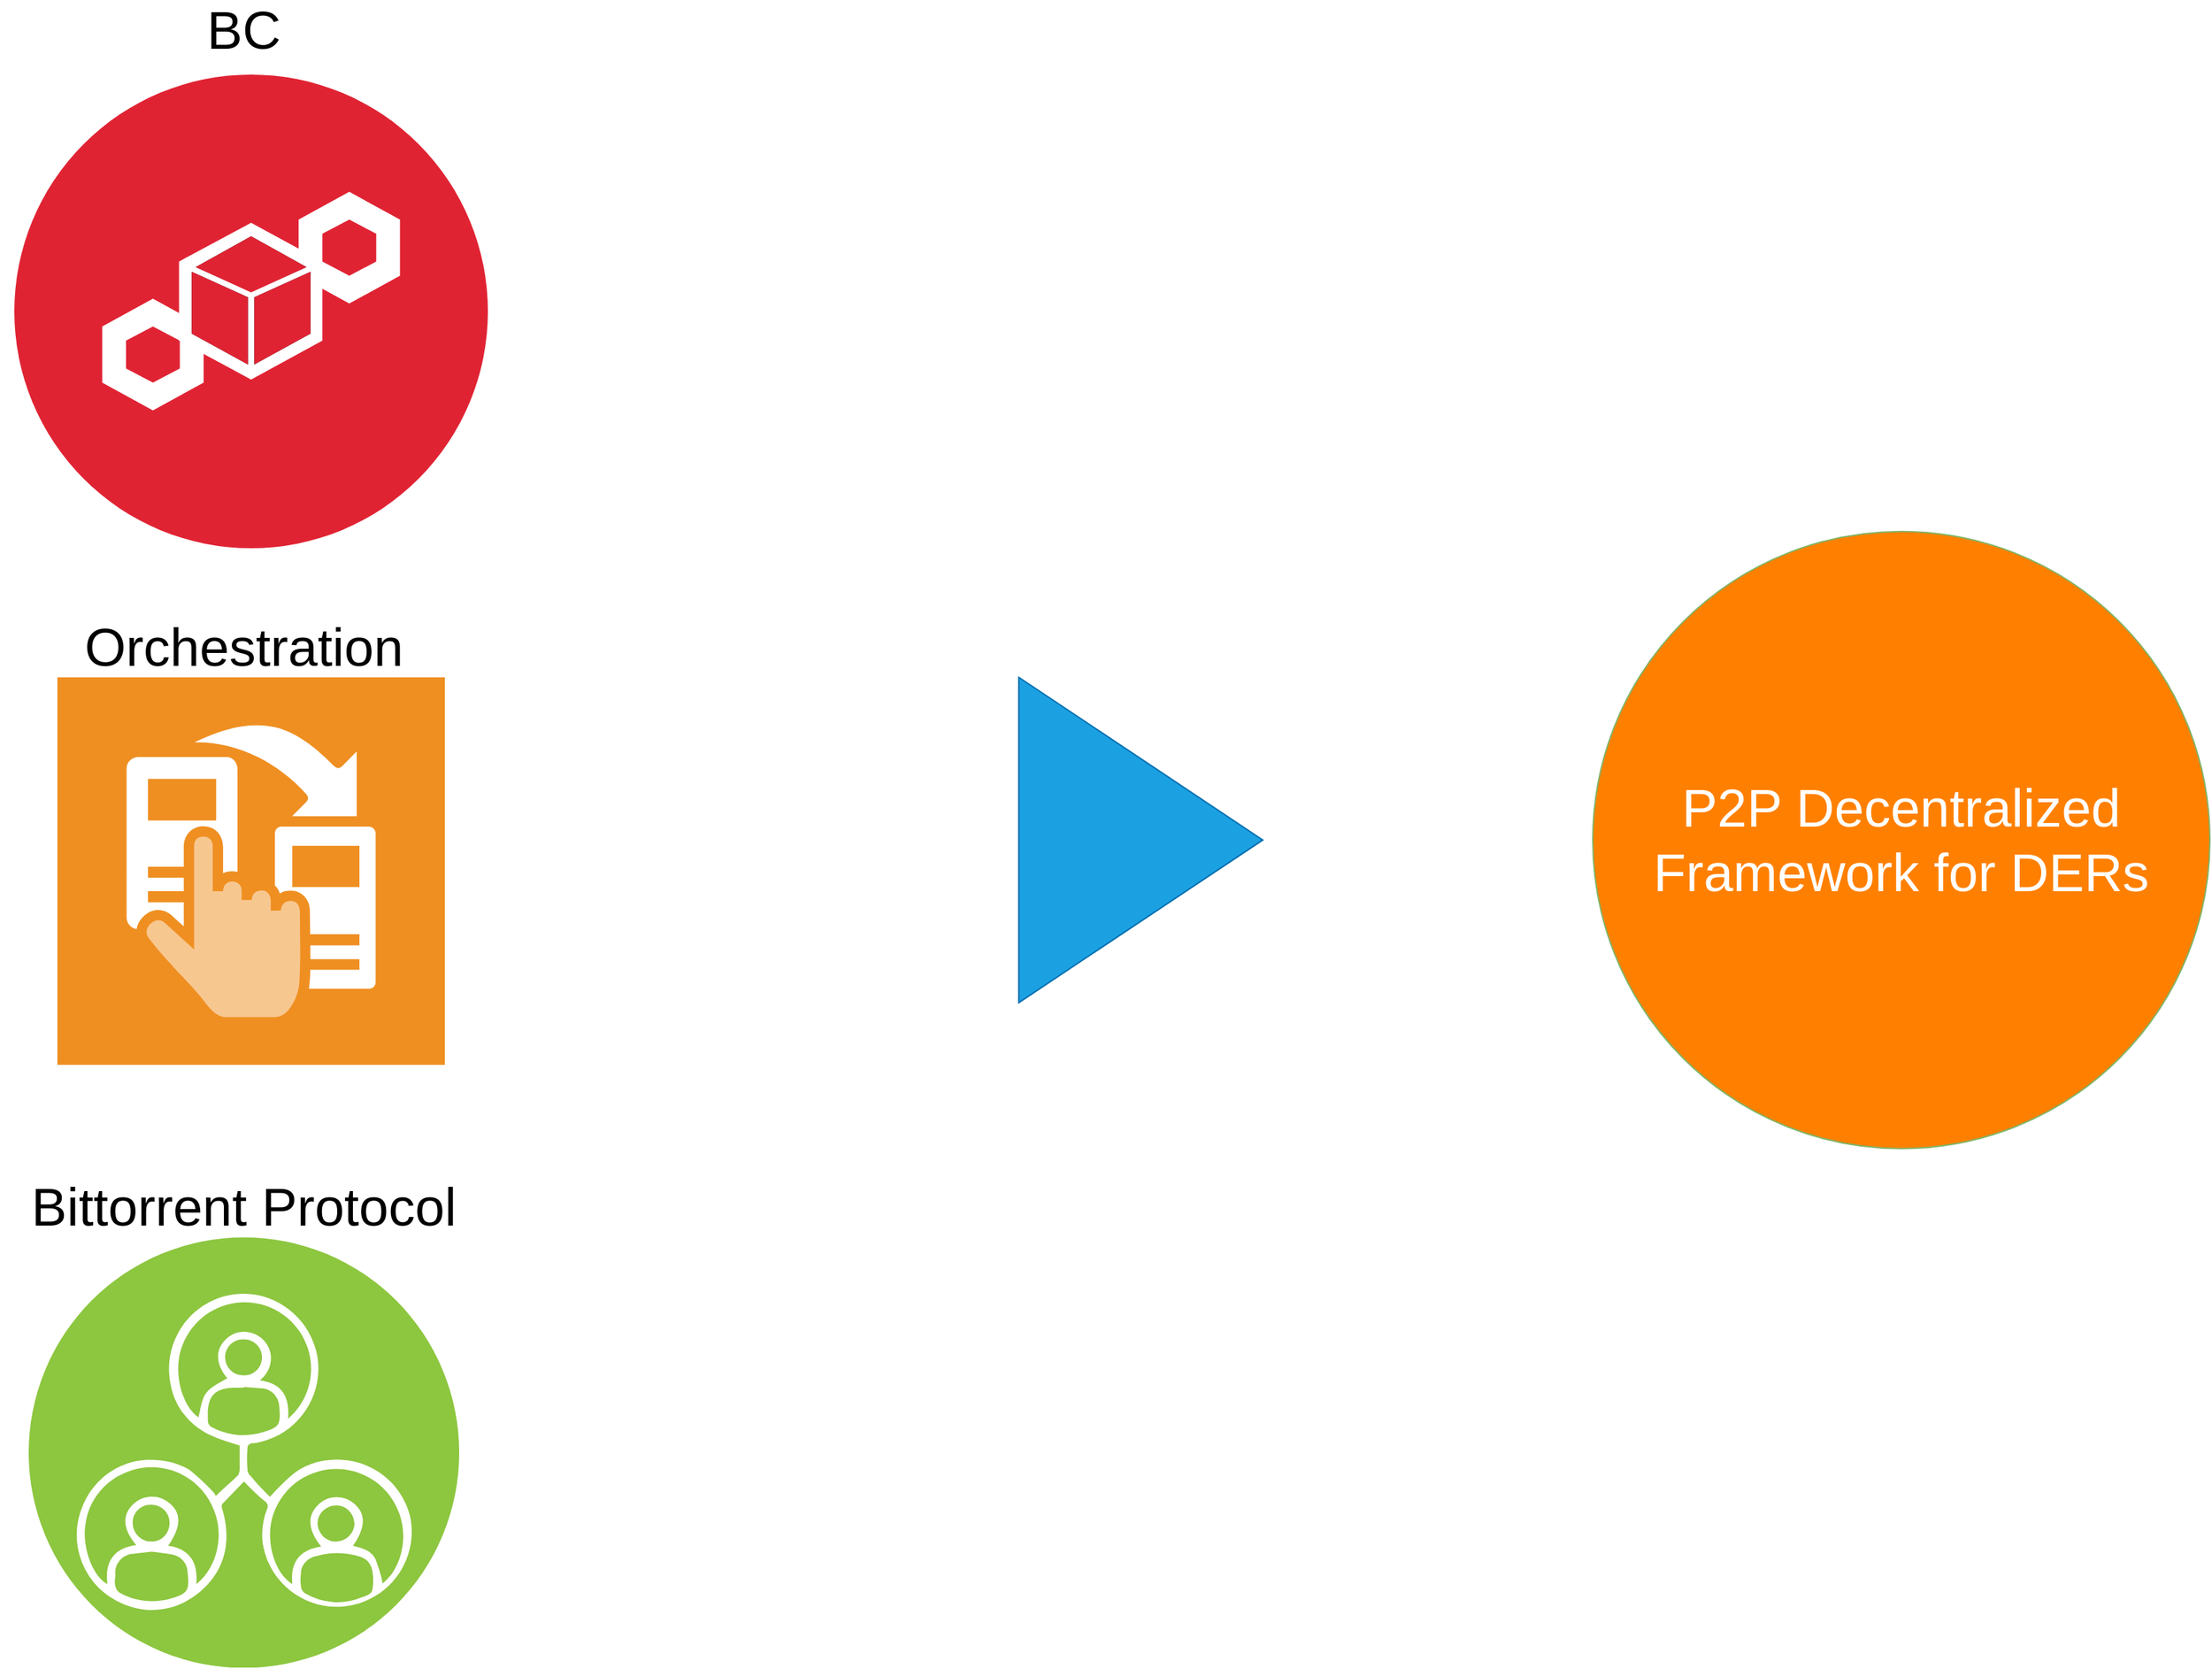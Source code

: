 <mxfile version="13.7.3" type="device"><diagram name="Page-1" id="c9db0220-8083-56f3-ca83-edcdcd058819"><mxGraphModel dx="2212" dy="1660" grid="1" gridSize="10" guides="1" tooltips="1" connect="1" arrows="1" fold="1" page="1" pageScale="1.5" pageWidth="1169" pageHeight="827" background="#ffffff" math="0" shadow="0"><root><mxCell id="0" style=";html=1;"/><mxCell id="1" style=";html=1;" parent="0"/><mxCell id="_AO2Gh1pa3KUAZljjWtE-1" value="&lt;font style=&quot;font-size: 37px&quot; color=&quot;#ffffff&quot;&gt;P2P Decentralized Framework for DERs&lt;/font&gt;" style="ellipse;whiteSpace=wrap;html=1;aspect=fixed;strokeColor=#82b366;fontSize=37;spacingTop=2;fillColor=#FF8000;" vertex="1" parent="1"><mxGeometry x="1210" y="398.33" width="430" height="430" as="geometry"/></mxCell><mxCell id="_AO2Gh1pa3KUAZljjWtE-2" value="" style="aspect=fixed;perimeter=ellipsePerimeter;html=1;align=center;shadow=0;dashed=0;fontColor=#4277BB;labelBackgroundColor=#ffffff;fontSize=12;spacingTop=3;image;image=img/lib/ibm/security/blockchain_security_service.svg;" vertex="1" parent="1"><mxGeometry x="110" y="80" width="330" height="330" as="geometry"/></mxCell><mxCell id="_AO2Gh1pa3KUAZljjWtE-3" value="" style="shadow=0;dashed=0;html=1;strokeColor=none;fillColor=#EF8F21;labelPosition=center;verticalLabelPosition=bottom;verticalAlign=top;align=center;outlineConnect=0;shape=mxgraph.veeam.2d.1_click_failover_orchestration;fontSize=37;" vertex="1" parent="1"><mxGeometry x="140" y="500" width="270" height="270" as="geometry"/></mxCell><mxCell id="_AO2Gh1pa3KUAZljjWtE-4" value="BC" style="text;html=1;strokeColor=none;fillColor=none;align=center;verticalAlign=middle;whiteSpace=wrap;rounded=0;fontSize=37;" vertex="1" parent="1"><mxGeometry x="140" y="40" width="260" height="20" as="geometry"/></mxCell><mxCell id="_AO2Gh1pa3KUAZljjWtE-6" value="Orchestration" style="text;html=1;strokeColor=none;fillColor=none;align=center;verticalAlign=middle;whiteSpace=wrap;rounded=0;fontSize=37;" vertex="1" parent="1"><mxGeometry x="140" y="470" width="260" height="20" as="geometry"/></mxCell><mxCell id="_AO2Gh1pa3KUAZljjWtE-7" value="" style="triangle;whiteSpace=wrap;html=1;fontSize=37;fillColor=#1ba1e2;strokeColor=#006EAF;fontColor=#ffffff;" vertex="1" parent="1"><mxGeometry x="810" y="500" width="170" height="226.67" as="geometry"/></mxCell><mxCell id="_AO2Gh1pa3KUAZljjWtE-8" value="" style="aspect=fixed;perimeter=ellipsePerimeter;html=1;align=center;shadow=0;dashed=0;fontColor=#4277BB;labelBackgroundColor=#ffffff;fontSize=12;spacingTop=3;image;image=img/lib/ibm/infrastructure/peer_services.svg;" vertex="1" parent="1"><mxGeometry x="120" y="890" width="300" height="300" as="geometry"/></mxCell><mxCell id="_AO2Gh1pa3KUAZljjWtE-9" value="Bittorrent Protocol" style="text;html=1;strokeColor=none;fillColor=none;align=center;verticalAlign=middle;whiteSpace=wrap;rounded=0;fontSize=37;" vertex="1" parent="1"><mxGeometry x="100" y="860" width="340" height="20" as="geometry"/></mxCell></root></mxGraphModel></diagram></mxfile>